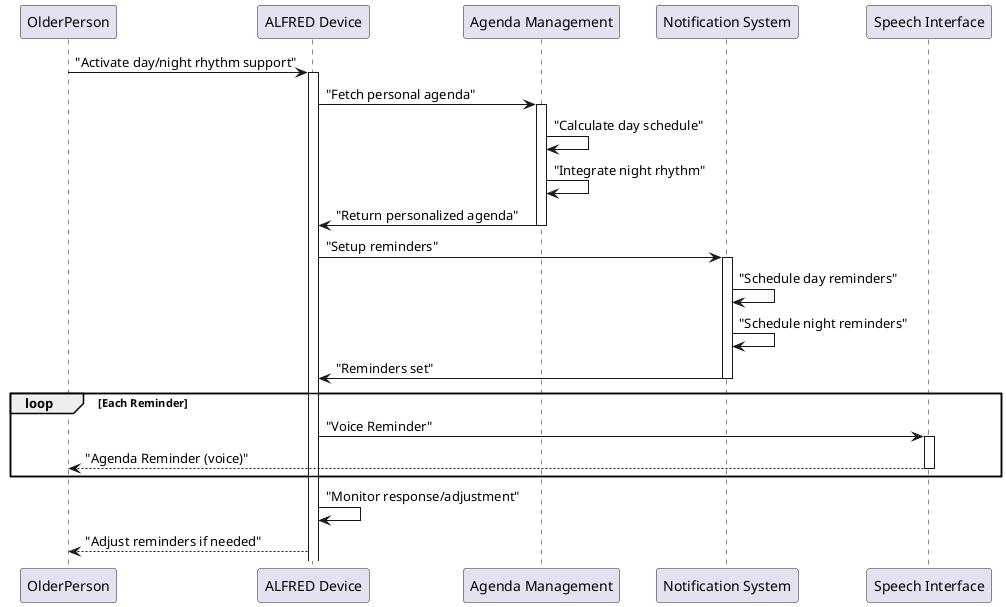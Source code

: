 @startuml
participant OlderPerson as user
participant "ALFRED Device" as device
participant "Agenda Management" as agenda
participant "Notification System" as notify
participant "Speech Interface" as speech

user -> device : "Activate day/night rhythm support"
activate device

device -> agenda : "Fetch personal agenda"
activate agenda
agenda -> agenda : "Calculate day schedule"
agenda -> agenda : "Integrate night rhythm"
agenda -> device : "Return personalized agenda"
deactivate agenda

device -> notify : "Setup reminders"
activate notify
notify -> notify : "Schedule day reminders"
notify -> notify : "Schedule night reminders"
notify -> device : "Reminders set"
deactivate notify

loop Each Reminder
    device -> speech : "Voice Reminder"
    activate speech
    speech --> user : "Agenda Reminder (voice)"
    deactivate speech
end

device -> device : "Monitor response/adjustment"
device --> user : "Adjust reminders if needed"

@enduml